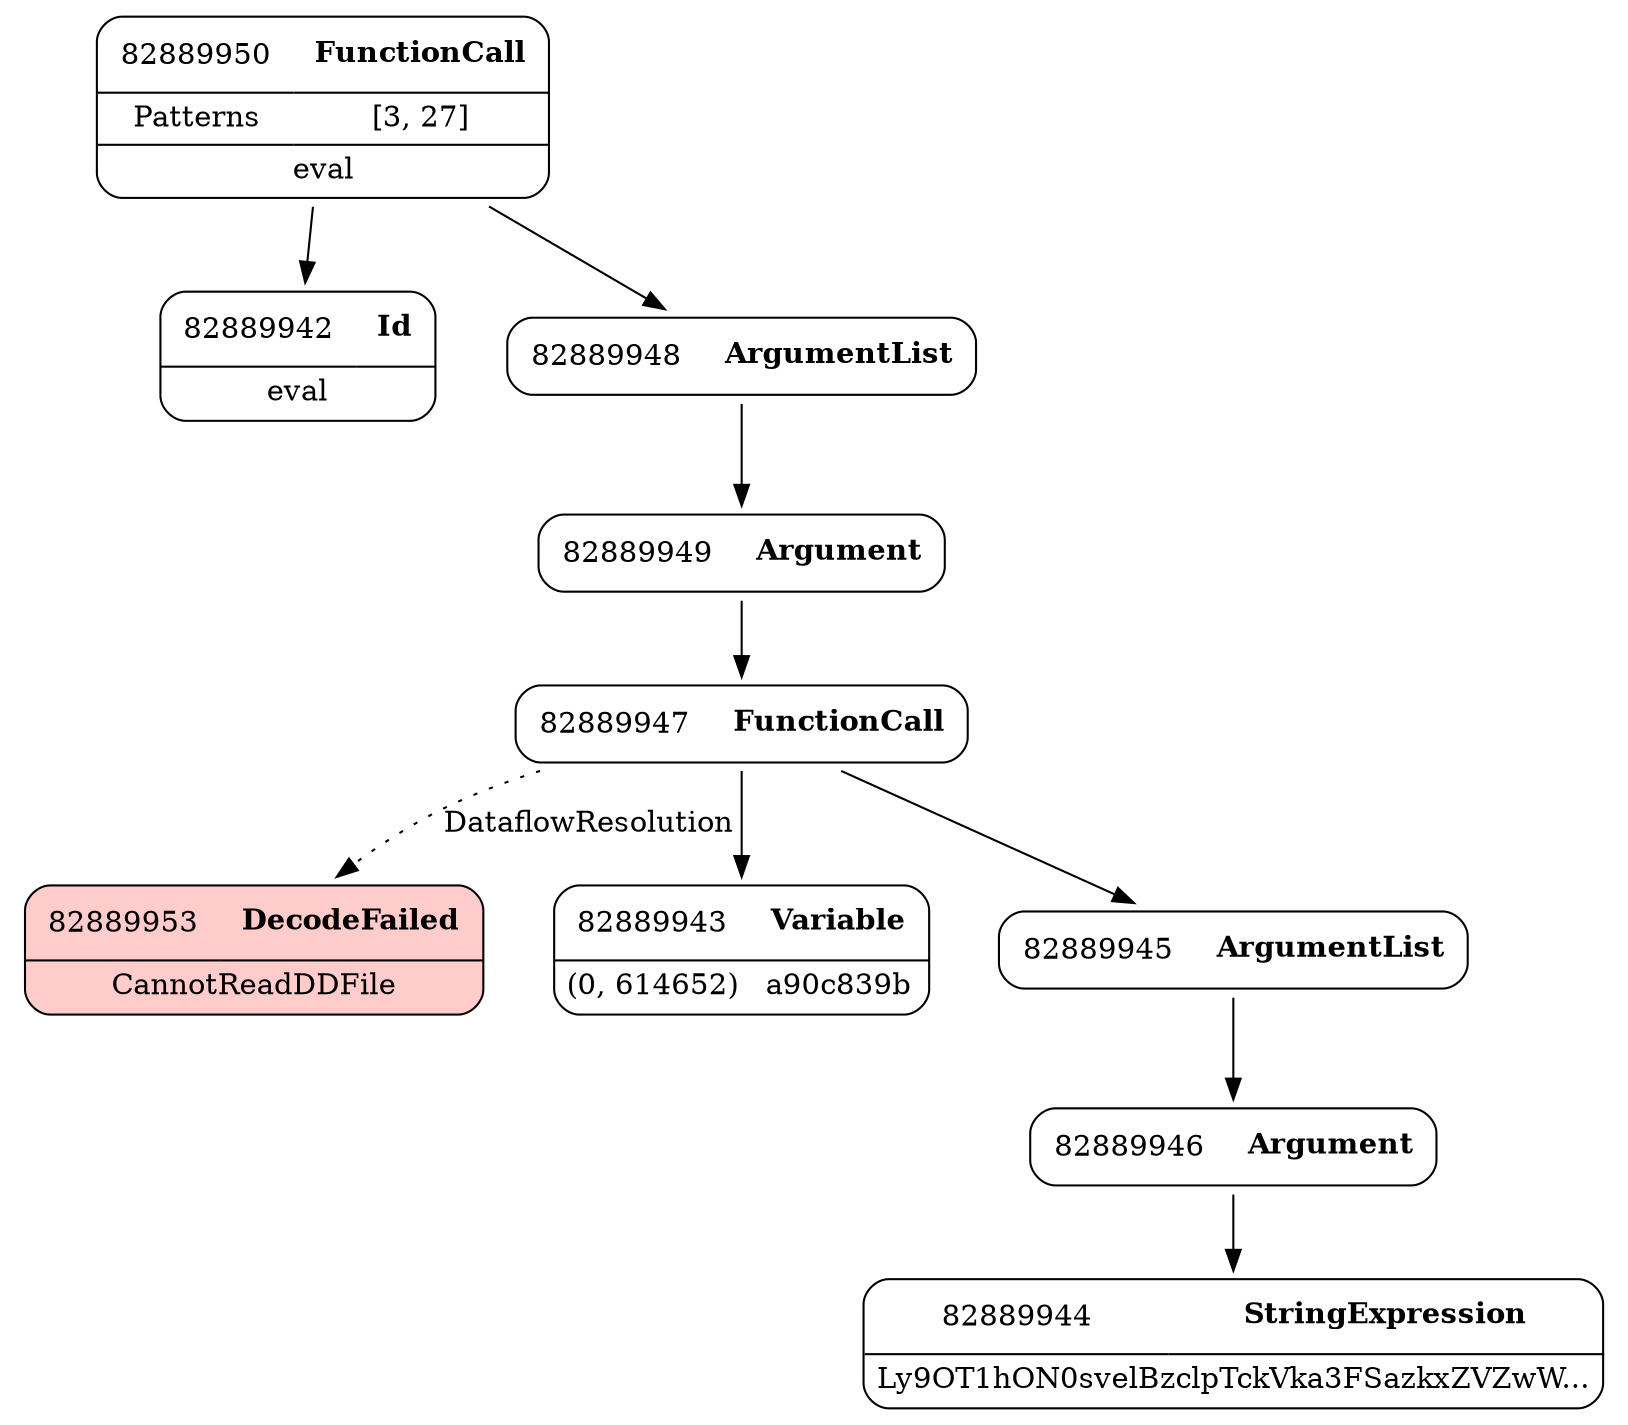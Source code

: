 digraph ast {
node [shape=none];
82889953 [label=<<TABLE border='1' cellspacing='0' cellpadding='10' style='rounded' bgcolor='#FFCCCC' ><TR><TD border='0'>82889953</TD><TD border='0'><B>DecodeFailed</B></TD></TR><HR/><TR><TD border='0' cellpadding='5' colspan='2'>CannotReadDDFile</TD></TR></TABLE>>];
82889942 [label=<<TABLE border='1' cellspacing='0' cellpadding='10' style='rounded' ><TR><TD border='0'>82889942</TD><TD border='0'><B>Id</B></TD></TR><HR/><TR><TD border='0' cellpadding='5' colspan='2'>eval</TD></TR></TABLE>>];
82889943 [label=<<TABLE border='1' cellspacing='0' cellpadding='10' style='rounded' ><TR><TD border='0'>82889943</TD><TD border='0'><B>Variable</B></TD></TR><HR/><TR><TD border='0' cellpadding='5'>(0, 614652)</TD><TD border='0' cellpadding='5'>a90c839b</TD></TR></TABLE>>];
82889944 [label=<<TABLE border='1' cellspacing='0' cellpadding='10' style='rounded' ><TR><TD border='0'>82889944</TD><TD border='0'><B>StringExpression</B></TD></TR><HR/><TR><TD border='0' cellpadding='5' colspan='2'>Ly9OT1hON0svelBzclpTckVka3FSazkxZVZwW...</TD></TR></TABLE>>];
82889945 [label=<<TABLE border='1' cellspacing='0' cellpadding='10' style='rounded' ><TR><TD border='0'>82889945</TD><TD border='0'><B>ArgumentList</B></TD></TR></TABLE>>];
82889945 -> 82889946 [weight=2];
82889946 [label=<<TABLE border='1' cellspacing='0' cellpadding='10' style='rounded' ><TR><TD border='0'>82889946</TD><TD border='0'><B>Argument</B></TD></TR></TABLE>>];
82889946 -> 82889944 [weight=2];
82889947 [label=<<TABLE border='1' cellspacing='0' cellpadding='10' style='rounded' ><TR><TD border='0'>82889947</TD><TD border='0'><B>FunctionCall</B></TD></TR></TABLE>>];
82889947 -> 82889943 [weight=2];
82889947 -> 82889945 [weight=2];
82889947 -> 82889953 [style=dotted,label=DataflowResolution];
82889948 [label=<<TABLE border='1' cellspacing='0' cellpadding='10' style='rounded' ><TR><TD border='0'>82889948</TD><TD border='0'><B>ArgumentList</B></TD></TR></TABLE>>];
82889948 -> 82889949 [weight=2];
82889949 [label=<<TABLE border='1' cellspacing='0' cellpadding='10' style='rounded' ><TR><TD border='0'>82889949</TD><TD border='0'><B>Argument</B></TD></TR></TABLE>>];
82889949 -> 82889947 [weight=2];
82889950 [label=<<TABLE border='1' cellspacing='0' cellpadding='10' style='rounded' ><TR><TD border='0'>82889950</TD><TD border='0'><B>FunctionCall</B></TD></TR><HR/><TR><TD border='0' cellpadding='5'>Patterns</TD><TD border='0' cellpadding='5'>[3, 27]</TD></TR><HR/><TR><TD border='0' cellpadding='5' colspan='2'>eval</TD></TR></TABLE>>];
82889950 -> 82889942 [weight=2];
82889950 -> 82889948 [weight=2];
}
